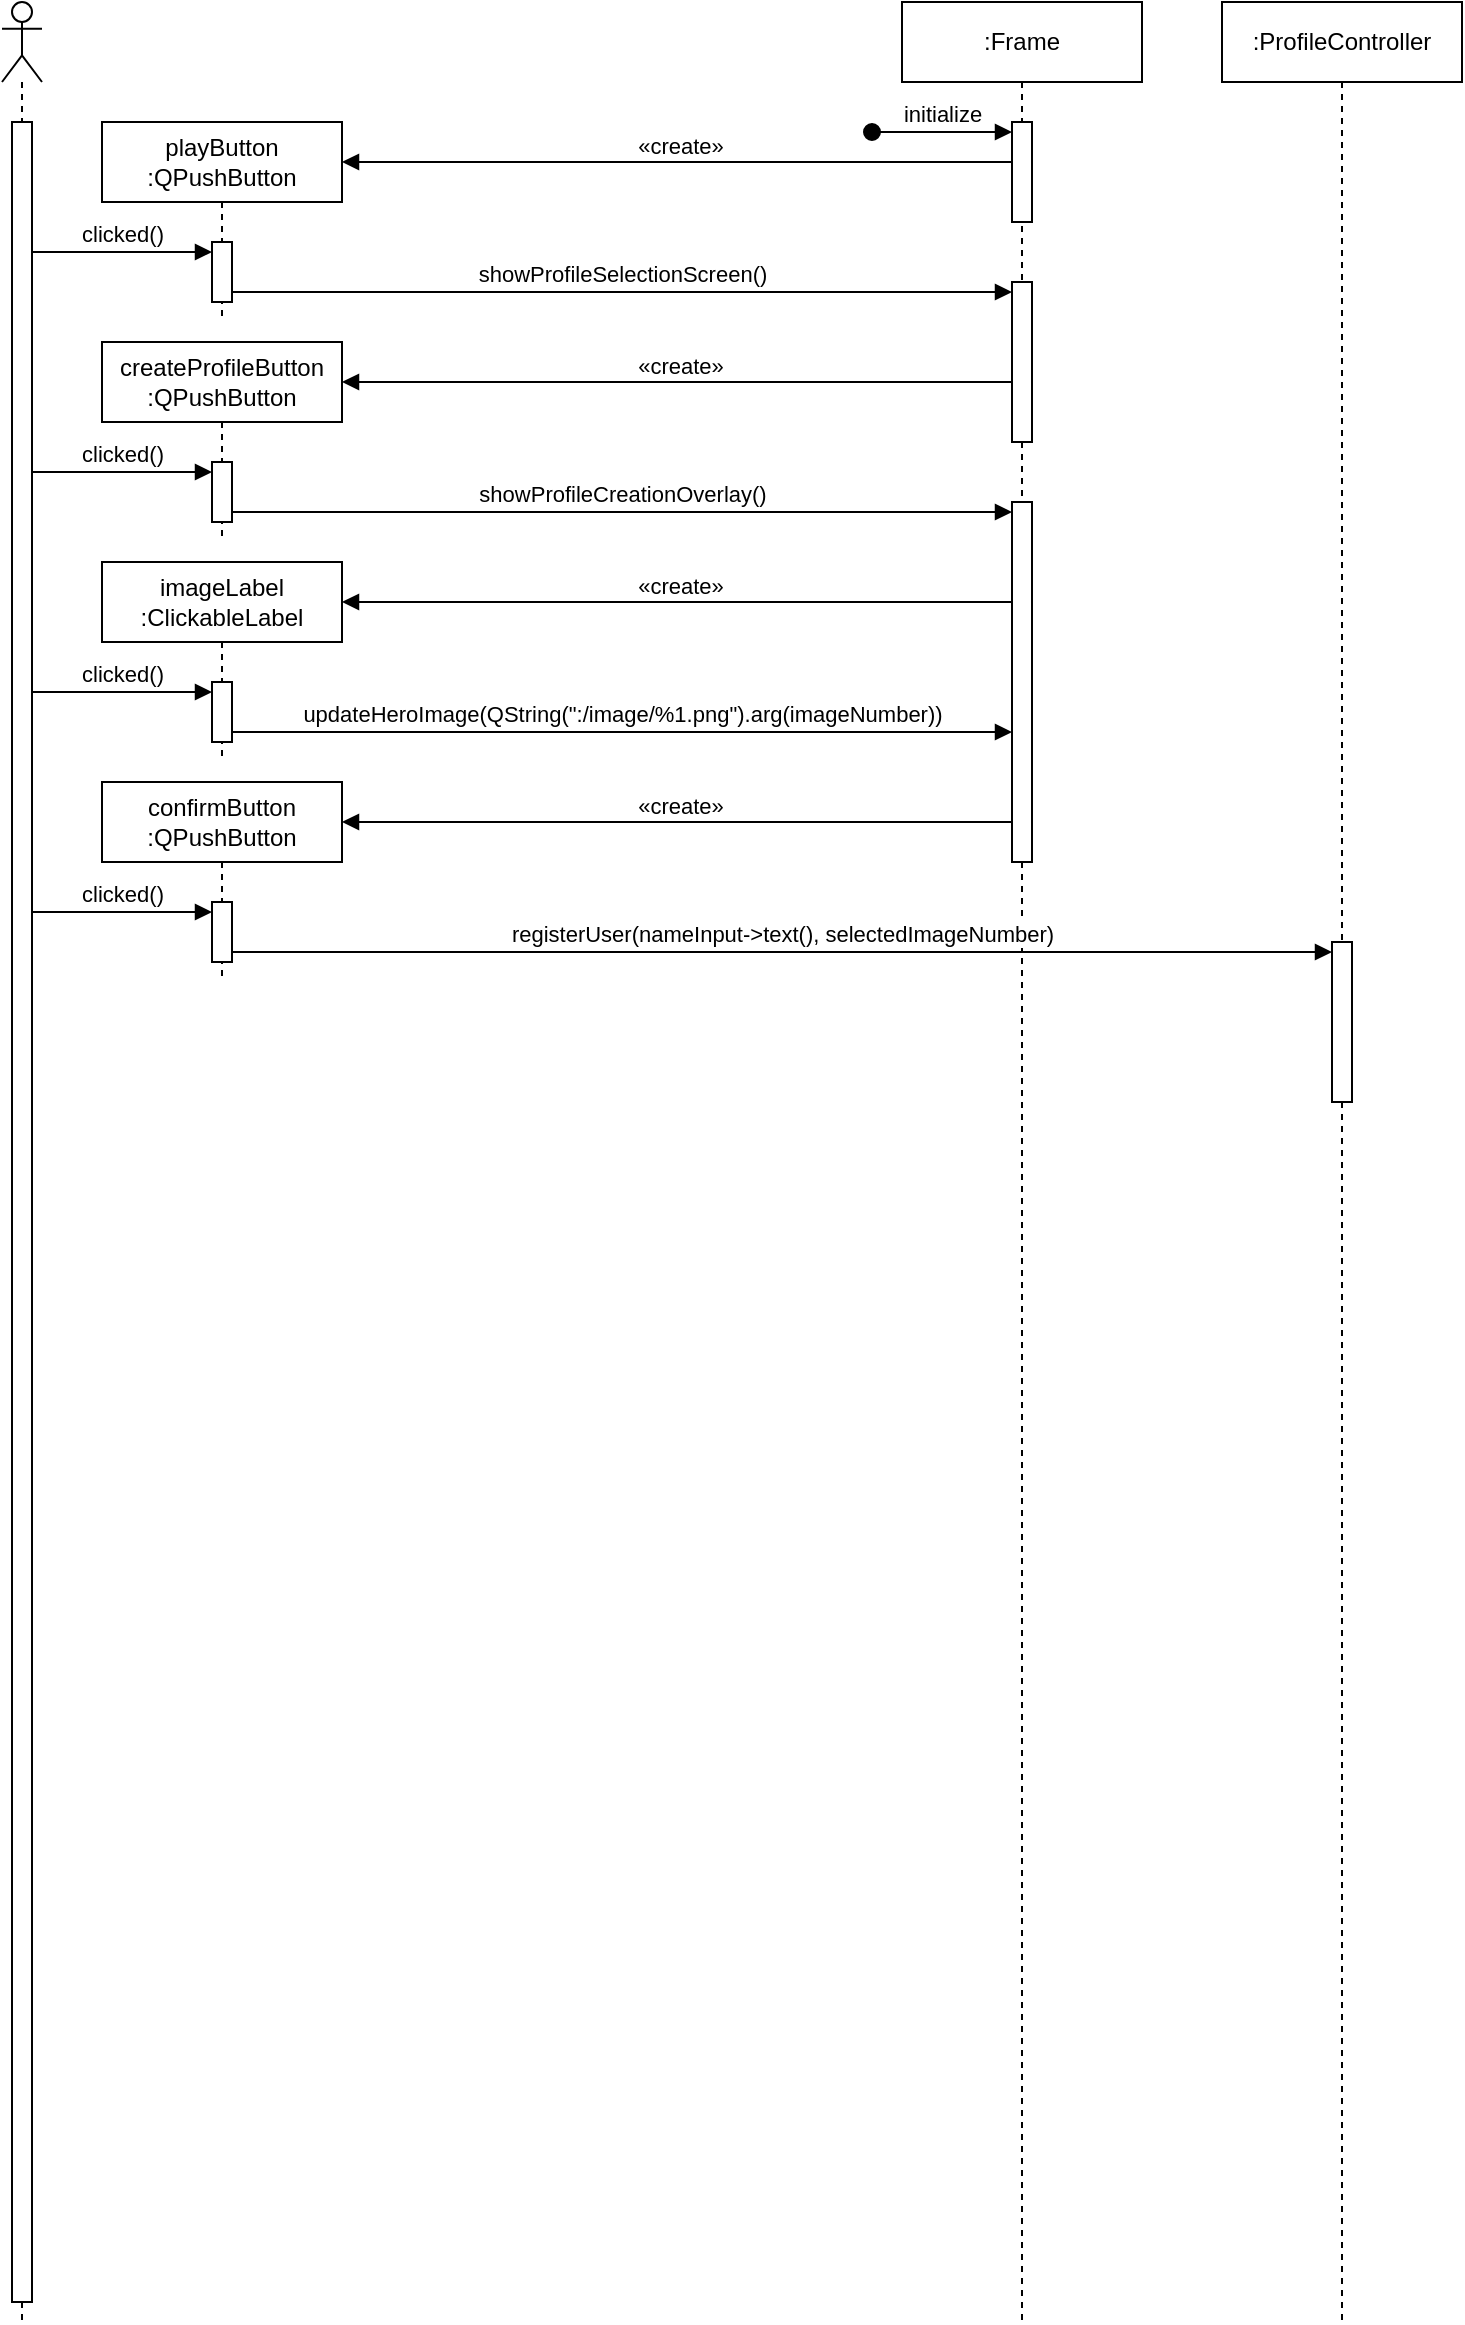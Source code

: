 <mxfile version="24.5.3" type="device">
  <diagram name="Page-1" id="5a6IOKsfaFqVyutskRm9">
    <mxGraphModel dx="1195" dy="712" grid="1" gridSize="10" guides="1" tooltips="1" connect="1" arrows="1" fold="1" page="1" pageScale="1" pageWidth="1169" pageHeight="827" math="0" shadow="0">
      <root>
        <mxCell id="0" />
        <mxCell id="1" parent="0" />
        <mxCell id="tud6ot7rInuQ3R6nDlzQ-9" value="" style="shape=umlLifeline;perimeter=lifelinePerimeter;whiteSpace=wrap;html=1;container=1;dropTarget=0;collapsible=0;recursiveResize=0;outlineConnect=0;portConstraint=eastwest;newEdgeStyle={&quot;curved&quot;:0,&quot;rounded&quot;:0};participant=umlActor;" vertex="1" parent="1">
          <mxGeometry x="110" y="40" width="20" height="1160" as="geometry" />
        </mxCell>
        <mxCell id="tud6ot7rInuQ3R6nDlzQ-16" value="" style="html=1;points=[[0,0,0,0,5],[0,1,0,0,-5],[1,0,0,0,5],[1,1,0,0,-5]];perimeter=orthogonalPerimeter;outlineConnect=0;targetShapes=umlLifeline;portConstraint=eastwest;newEdgeStyle={&quot;curved&quot;:0,&quot;rounded&quot;:0};" vertex="1" parent="tud6ot7rInuQ3R6nDlzQ-9">
          <mxGeometry x="5" y="60" width="10" height="1090" as="geometry" />
        </mxCell>
        <mxCell id="tud6ot7rInuQ3R6nDlzQ-10" value=":Frame" style="shape=umlLifeline;perimeter=lifelinePerimeter;whiteSpace=wrap;html=1;container=1;dropTarget=0;collapsible=0;recursiveResize=0;outlineConnect=0;portConstraint=eastwest;newEdgeStyle={&quot;curved&quot;:0,&quot;rounded&quot;:0};" vertex="1" parent="1">
          <mxGeometry x="560" y="40" width="120" height="1160" as="geometry" />
        </mxCell>
        <mxCell id="tud6ot7rInuQ3R6nDlzQ-11" value="" style="html=1;points=[[0,0,0,0,5],[0,1,0,0,-5],[1,0,0,0,5],[1,1,0,0,-5]];perimeter=orthogonalPerimeter;outlineConnect=0;targetShapes=umlLifeline;portConstraint=eastwest;newEdgeStyle={&quot;curved&quot;:0,&quot;rounded&quot;:0};" vertex="1" parent="tud6ot7rInuQ3R6nDlzQ-10">
          <mxGeometry x="55" y="60" width="10" height="50" as="geometry" />
        </mxCell>
        <mxCell id="tud6ot7rInuQ3R6nDlzQ-12" value="initialize" style="html=1;verticalAlign=bottom;startArrow=oval;endArrow=block;startSize=8;curved=0;rounded=0;entryX=0;entryY=0;entryDx=0;entryDy=5;" edge="1" target="tud6ot7rInuQ3R6nDlzQ-11" parent="tud6ot7rInuQ3R6nDlzQ-10">
          <mxGeometry relative="1" as="geometry">
            <mxPoint x="-15" y="65" as="sourcePoint" />
          </mxGeometry>
        </mxCell>
        <mxCell id="tud6ot7rInuQ3R6nDlzQ-18" value="" style="html=1;points=[[0,0,0,0,5],[0,1,0,0,-5],[1,0,0,0,5],[1,1,0,0,-5]];perimeter=orthogonalPerimeter;outlineConnect=0;targetShapes=umlLifeline;portConstraint=eastwest;newEdgeStyle={&quot;curved&quot;:0,&quot;rounded&quot;:0};" vertex="1" parent="tud6ot7rInuQ3R6nDlzQ-10">
          <mxGeometry x="55" y="140" width="10" height="80" as="geometry" />
        </mxCell>
        <mxCell id="tud6ot7rInuQ3R6nDlzQ-27" value="" style="html=1;points=[[0,0,0,0,5],[0,1,0,0,-5],[1,0,0,0,5],[1,1,0,0,-5]];perimeter=orthogonalPerimeter;outlineConnect=0;targetShapes=umlLifeline;portConstraint=eastwest;newEdgeStyle={&quot;curved&quot;:0,&quot;rounded&quot;:0};" vertex="1" parent="tud6ot7rInuQ3R6nDlzQ-10">
          <mxGeometry x="55" y="250" width="10" height="180" as="geometry" />
        </mxCell>
        <mxCell id="tud6ot7rInuQ3R6nDlzQ-13" value="playButton&lt;br&gt;:QPushButton" style="shape=umlLifeline;perimeter=lifelinePerimeter;whiteSpace=wrap;html=1;container=1;dropTarget=0;collapsible=0;recursiveResize=0;outlineConnect=0;portConstraint=eastwest;newEdgeStyle={&quot;curved&quot;:0,&quot;rounded&quot;:0};snapToPoint=1;" vertex="1" parent="1">
          <mxGeometry x="160" y="100" width="120" height="100" as="geometry" />
        </mxCell>
        <mxCell id="tud6ot7rInuQ3R6nDlzQ-15" value="" style="html=1;points=[[0,0,0,0,5],[0,1,0,0,-5],[1,0,0,0,5],[1,1,0,0,-5]];perimeter=orthogonalPerimeter;outlineConnect=0;targetShapes=umlLifeline;portConstraint=eastwest;newEdgeStyle={&quot;curved&quot;:0,&quot;rounded&quot;:0};" vertex="1" parent="tud6ot7rInuQ3R6nDlzQ-13">
          <mxGeometry x="55" y="60" width="10" height="30" as="geometry" />
        </mxCell>
        <mxCell id="tud6ot7rInuQ3R6nDlzQ-14" value="«create»" style="html=1;verticalAlign=bottom;endArrow=block;rounded=0;edgeStyle=elbowEdgeStyle;elbow=vertical;entryX=1;entryY=0.2;entryDx=0;entryDy=0;entryPerimeter=0;" edge="1" parent="1" source="tud6ot7rInuQ3R6nDlzQ-11" target="tud6ot7rInuQ3R6nDlzQ-13">
          <mxGeometry x="-0.01" y="1" width="80" relative="1" as="geometry">
            <mxPoint x="734.4" y="119.996" as="sourcePoint" />
            <mxPoint x="310" y="110" as="targetPoint" />
            <mxPoint as="offset" />
          </mxGeometry>
        </mxCell>
        <mxCell id="tud6ot7rInuQ3R6nDlzQ-17" value="clicked()" style="html=1;verticalAlign=bottom;endArrow=block;curved=0;rounded=0;entryX=0;entryY=0;entryDx=0;entryDy=5;entryPerimeter=0;" edge="1" parent="1" source="tud6ot7rInuQ3R6nDlzQ-16" target="tud6ot7rInuQ3R6nDlzQ-15">
          <mxGeometry width="80" relative="1" as="geometry">
            <mxPoint x="130" y="150" as="sourcePoint" />
            <mxPoint x="210" y="150" as="targetPoint" />
          </mxGeometry>
        </mxCell>
        <mxCell id="tud6ot7rInuQ3R6nDlzQ-19" value="showProfileSelectionScreen()" style="html=1;verticalAlign=bottom;endArrow=block;curved=0;rounded=0;entryX=0;entryY=0;entryDx=0;entryDy=5;exitX=1;exitY=1;exitDx=0;exitDy=-5;exitPerimeter=0;" edge="1" target="tud6ot7rInuQ3R6nDlzQ-18" parent="1" source="tud6ot7rInuQ3R6nDlzQ-15">
          <mxGeometry relative="1" as="geometry">
            <mxPoint x="665" y="185" as="sourcePoint" />
          </mxGeometry>
        </mxCell>
        <mxCell id="tud6ot7rInuQ3R6nDlzQ-23" value="createProfileButton&lt;br&gt;:QPushButton" style="shape=umlLifeline;perimeter=lifelinePerimeter;whiteSpace=wrap;html=1;container=1;dropTarget=0;collapsible=0;recursiveResize=0;outlineConnect=0;portConstraint=eastwest;newEdgeStyle={&quot;curved&quot;:0,&quot;rounded&quot;:0};snapToPoint=1;" vertex="1" parent="1">
          <mxGeometry x="160" y="210" width="120" height="100" as="geometry" />
        </mxCell>
        <mxCell id="tud6ot7rInuQ3R6nDlzQ-24" value="" style="html=1;points=[[0,0,0,0,5],[0,1,0,0,-5],[1,0,0,0,5],[1,1,0,0,-5]];perimeter=orthogonalPerimeter;outlineConnect=0;targetShapes=umlLifeline;portConstraint=eastwest;newEdgeStyle={&quot;curved&quot;:0,&quot;rounded&quot;:0};" vertex="1" parent="tud6ot7rInuQ3R6nDlzQ-23">
          <mxGeometry x="55" y="60" width="10" height="30" as="geometry" />
        </mxCell>
        <mxCell id="tud6ot7rInuQ3R6nDlzQ-25" value="«create»" style="html=1;verticalAlign=bottom;endArrow=block;rounded=0;edgeStyle=elbowEdgeStyle;elbow=vertical;entryX=1;entryY=0.2;entryDx=0;entryDy=0;entryPerimeter=0;" edge="1" parent="1" source="tud6ot7rInuQ3R6nDlzQ-18" target="tud6ot7rInuQ3R6nDlzQ-23">
          <mxGeometry x="-0.01" y="1" width="80" relative="1" as="geometry">
            <mxPoint x="744.4" y="129.996" as="sourcePoint" />
            <mxPoint x="380" y="220" as="targetPoint" />
            <mxPoint as="offset" />
          </mxGeometry>
        </mxCell>
        <mxCell id="tud6ot7rInuQ3R6nDlzQ-26" value="clicked()" style="html=1;verticalAlign=bottom;endArrow=block;curved=0;rounded=0;entryX=0;entryY=0;entryDx=0;entryDy=5;entryPerimeter=0;" edge="1" parent="1" source="tud6ot7rInuQ3R6nDlzQ-16" target="tud6ot7rInuQ3R6nDlzQ-24">
          <mxGeometry width="80" relative="1" as="geometry">
            <mxPoint x="135" y="175" as="sourcePoint" />
            <mxPoint x="225" y="175" as="targetPoint" />
          </mxGeometry>
        </mxCell>
        <mxCell id="tud6ot7rInuQ3R6nDlzQ-28" value="showProfileCreationOverlay()" style="html=1;verticalAlign=bottom;endArrow=block;curved=0;rounded=0;entryX=0;entryY=0;entryDx=0;entryDy=5;exitX=1;exitY=1;exitDx=0;exitDy=-5;exitPerimeter=0;entryPerimeter=0;" edge="1" parent="1" source="tud6ot7rInuQ3R6nDlzQ-24" target="tud6ot7rInuQ3R6nDlzQ-27">
          <mxGeometry relative="1" as="geometry">
            <mxPoint x="235" y="195" as="sourcePoint" />
            <mxPoint x="745" y="195" as="targetPoint" />
          </mxGeometry>
        </mxCell>
        <mxCell id="tud6ot7rInuQ3R6nDlzQ-29" value="imageLabel&lt;br&gt;:ClickableLabel" style="shape=umlLifeline;perimeter=lifelinePerimeter;whiteSpace=wrap;html=1;container=1;dropTarget=0;collapsible=0;recursiveResize=0;outlineConnect=0;portConstraint=eastwest;newEdgeStyle={&quot;curved&quot;:0,&quot;rounded&quot;:0};snapToPoint=1;" vertex="1" parent="1">
          <mxGeometry x="160" y="320" width="120" height="100" as="geometry" />
        </mxCell>
        <mxCell id="tud6ot7rInuQ3R6nDlzQ-30" value="" style="html=1;points=[[0,0,0,0,5],[0,1,0,0,-5],[1,0,0,0,5],[1,1,0,0,-5]];perimeter=orthogonalPerimeter;outlineConnect=0;targetShapes=umlLifeline;portConstraint=eastwest;newEdgeStyle={&quot;curved&quot;:0,&quot;rounded&quot;:0};" vertex="1" parent="tud6ot7rInuQ3R6nDlzQ-29">
          <mxGeometry x="55" y="60" width="10" height="30" as="geometry" />
        </mxCell>
        <mxCell id="tud6ot7rInuQ3R6nDlzQ-32" value="clicked()" style="html=1;verticalAlign=bottom;endArrow=block;curved=0;rounded=0;entryX=0;entryY=0;entryDx=0;entryDy=5;entryPerimeter=0;" edge="1" parent="1" source="tud6ot7rInuQ3R6nDlzQ-16" target="tud6ot7rInuQ3R6nDlzQ-30">
          <mxGeometry width="80" relative="1" as="geometry">
            <mxPoint x="135" y="275" as="sourcePoint" />
            <mxPoint x="305" y="275" as="targetPoint" />
          </mxGeometry>
        </mxCell>
        <mxCell id="tud6ot7rInuQ3R6nDlzQ-33" value="updateHeroImage(QString(&quot;:/image/%1.png&quot;).arg(imageNumber))" style="html=1;verticalAlign=bottom;endArrow=block;curved=0;rounded=0;exitX=1;exitY=1;exitDx=0;exitDy=-5;exitPerimeter=0;" edge="1" parent="1" source="tud6ot7rInuQ3R6nDlzQ-30" target="tud6ot7rInuQ3R6nDlzQ-27">
          <mxGeometry relative="1" as="geometry">
            <mxPoint x="315" y="295" as="sourcePoint" />
            <mxPoint x="745" y="295" as="targetPoint" />
          </mxGeometry>
        </mxCell>
        <mxCell id="tud6ot7rInuQ3R6nDlzQ-34" value="confirmButton&lt;br&gt;:QPushButton" style="shape=umlLifeline;perimeter=lifelinePerimeter;whiteSpace=wrap;html=1;container=1;dropTarget=0;collapsible=0;recursiveResize=0;outlineConnect=0;portConstraint=eastwest;newEdgeStyle={&quot;curved&quot;:0,&quot;rounded&quot;:0};snapToPoint=1;" vertex="1" parent="1">
          <mxGeometry x="160" y="430" width="120" height="100" as="geometry" />
        </mxCell>
        <mxCell id="tud6ot7rInuQ3R6nDlzQ-35" value="" style="html=1;points=[[0,0,0,0,5],[0,1,0,0,-5],[1,0,0,0,5],[1,1,0,0,-5]];perimeter=orthogonalPerimeter;outlineConnect=0;targetShapes=umlLifeline;portConstraint=eastwest;newEdgeStyle={&quot;curved&quot;:0,&quot;rounded&quot;:0};" vertex="1" parent="tud6ot7rInuQ3R6nDlzQ-34">
          <mxGeometry x="55" y="60" width="10" height="30" as="geometry" />
        </mxCell>
        <mxCell id="tud6ot7rInuQ3R6nDlzQ-36" value="clicked()" style="html=1;verticalAlign=bottom;endArrow=block;curved=0;rounded=0;entryX=0;entryY=0;entryDx=0;entryDy=5;entryPerimeter=0;" edge="1" parent="1" source="tud6ot7rInuQ3R6nDlzQ-16" target="tud6ot7rInuQ3R6nDlzQ-35">
          <mxGeometry width="80" relative="1" as="geometry">
            <mxPoint x="135" y="395" as="sourcePoint" />
            <mxPoint x="225" y="395" as="targetPoint" />
          </mxGeometry>
        </mxCell>
        <mxCell id="tud6ot7rInuQ3R6nDlzQ-37" value="«create»" style="html=1;verticalAlign=bottom;endArrow=block;rounded=0;edgeStyle=elbowEdgeStyle;elbow=vertical;entryX=1;entryY=0.2;entryDx=0;entryDy=0;entryPerimeter=0;" edge="1" parent="1" source="tud6ot7rInuQ3R6nDlzQ-27" target="tud6ot7rInuQ3R6nDlzQ-29">
          <mxGeometry x="-0.01" y="1" width="80" relative="1" as="geometry">
            <mxPoint x="625.0" y="339.966" as="sourcePoint" />
            <mxPoint x="300" y="340" as="targetPoint" />
            <mxPoint as="offset" />
          </mxGeometry>
        </mxCell>
        <mxCell id="tud6ot7rInuQ3R6nDlzQ-38" value="«create»" style="html=1;verticalAlign=bottom;endArrow=block;rounded=0;edgeStyle=elbowEdgeStyle;elbow=vertical;entryX=1;entryY=0.2;entryDx=0;entryDy=0;entryPerimeter=0;" edge="1" parent="1" source="tud6ot7rInuQ3R6nDlzQ-27" target="tud6ot7rInuQ3R6nDlzQ-34">
          <mxGeometry x="-0.01" y="1" width="80" relative="1" as="geometry">
            <mxPoint x="645" y="350" as="sourcePoint" />
            <mxPoint x="290" y="450" as="targetPoint" />
            <mxPoint as="offset" />
          </mxGeometry>
        </mxCell>
        <mxCell id="tud6ot7rInuQ3R6nDlzQ-39" value=":ProfileController" style="shape=umlLifeline;perimeter=lifelinePerimeter;whiteSpace=wrap;html=1;container=1;dropTarget=0;collapsible=0;recursiveResize=0;outlineConnect=0;portConstraint=eastwest;newEdgeStyle={&quot;curved&quot;:0,&quot;rounded&quot;:0};" vertex="1" parent="1">
          <mxGeometry x="720" y="40" width="120" height="1160" as="geometry" />
        </mxCell>
        <mxCell id="tud6ot7rInuQ3R6nDlzQ-40" value="" style="html=1;points=[[0,0,0,0,5],[0,1,0,0,-5],[1,0,0,0,5],[1,1,0,0,-5]];perimeter=orthogonalPerimeter;outlineConnect=0;targetShapes=umlLifeline;portConstraint=eastwest;newEdgeStyle={&quot;curved&quot;:0,&quot;rounded&quot;:0};" vertex="1" parent="tud6ot7rInuQ3R6nDlzQ-39">
          <mxGeometry x="55" y="470" width="10" height="80" as="geometry" />
        </mxCell>
        <mxCell id="tud6ot7rInuQ3R6nDlzQ-41" value="registerUser(nameInput-&amp;gt;text(), selectedImageNumber)" style="html=1;verticalAlign=bottom;endArrow=block;curved=0;rounded=0;entryX=0;entryY=0;entryDx=0;entryDy=5;exitX=1;exitY=1;exitDx=0;exitDy=-5;exitPerimeter=0;" edge="1" target="tud6ot7rInuQ3R6nDlzQ-40" parent="1" source="tud6ot7rInuQ3R6nDlzQ-35">
          <mxGeometry relative="1" as="geometry">
            <mxPoint x="705" y="515" as="sourcePoint" />
          </mxGeometry>
        </mxCell>
      </root>
    </mxGraphModel>
  </diagram>
</mxfile>
